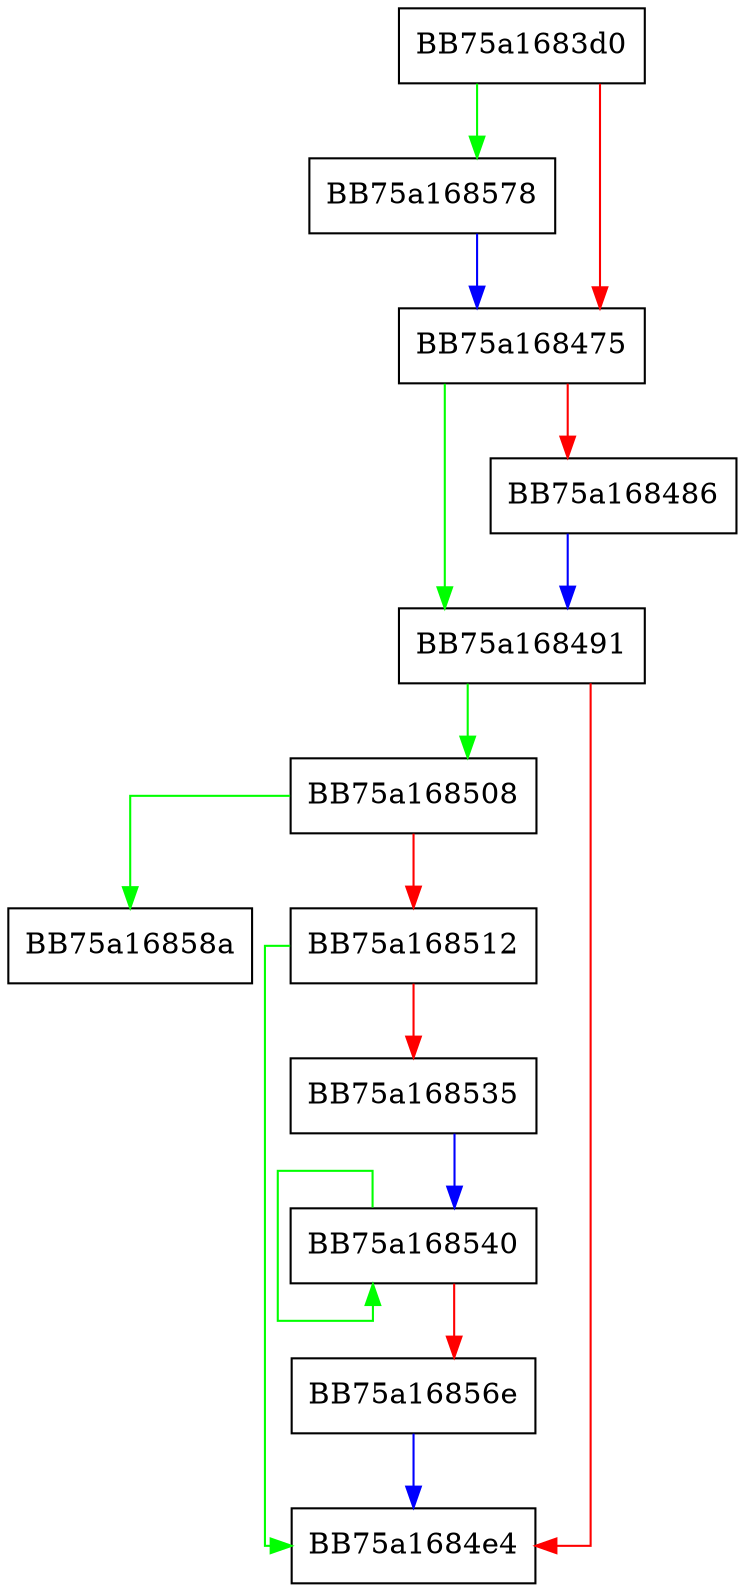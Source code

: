 digraph LoadFunction {
  node [shape="box"];
  graph [splines=ortho];
  BB75a1683d0 -> BB75a168578 [color="green"];
  BB75a1683d0 -> BB75a168475 [color="red"];
  BB75a168475 -> BB75a168491 [color="green"];
  BB75a168475 -> BB75a168486 [color="red"];
  BB75a168486 -> BB75a168491 [color="blue"];
  BB75a168491 -> BB75a168508 [color="green"];
  BB75a168491 -> BB75a1684e4 [color="red"];
  BB75a168508 -> BB75a16858a [color="green"];
  BB75a168508 -> BB75a168512 [color="red"];
  BB75a168512 -> BB75a1684e4 [color="green"];
  BB75a168512 -> BB75a168535 [color="red"];
  BB75a168535 -> BB75a168540 [color="blue"];
  BB75a168540 -> BB75a168540 [color="green"];
  BB75a168540 -> BB75a16856e [color="red"];
  BB75a16856e -> BB75a1684e4 [color="blue"];
  BB75a168578 -> BB75a168475 [color="blue"];
}
